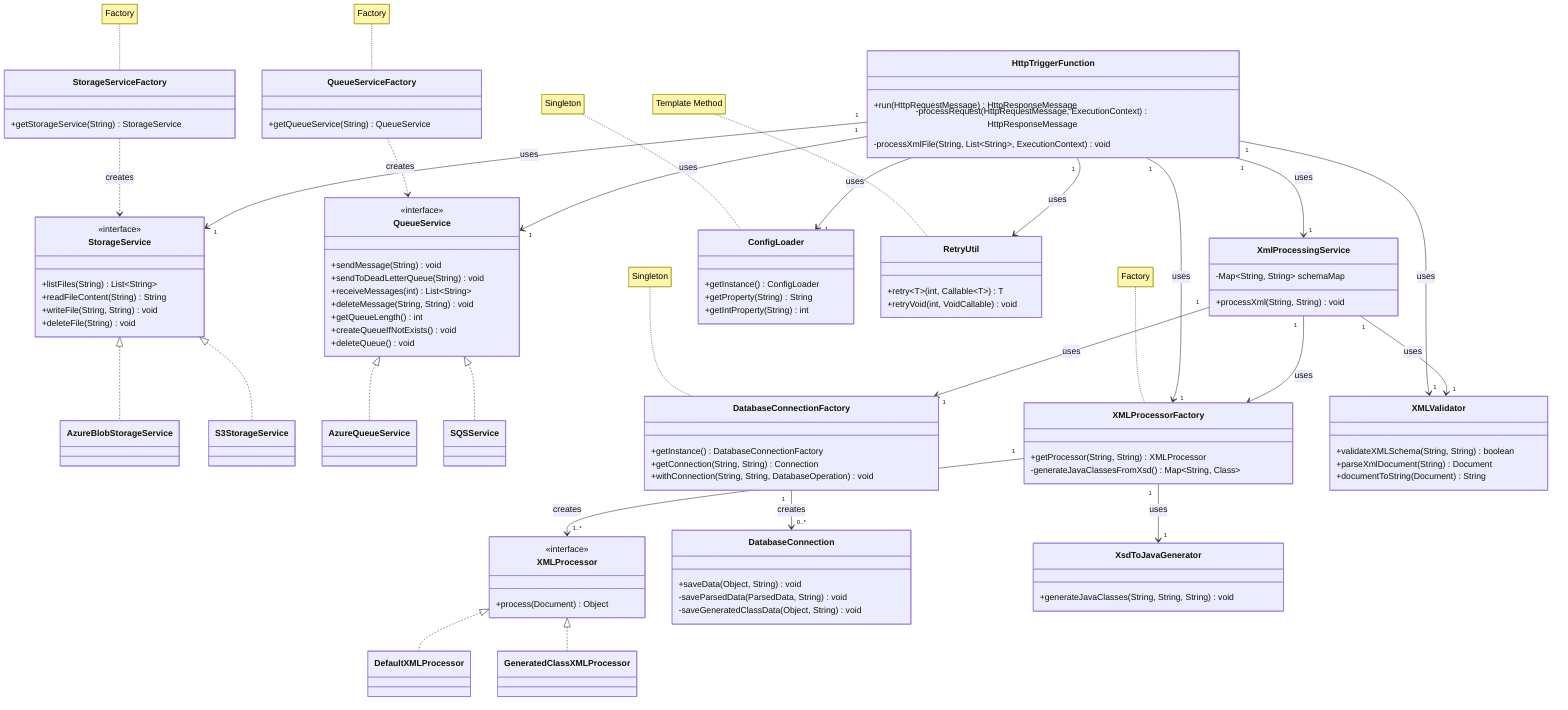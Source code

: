 classDiagram
%% Core Components
subgraph Core
HttpTriggerFunction "1" --> "1" XmlProcessingService : uses
class HttpTriggerFunction {
+run(HttpRequestMessage) HttpResponseMessage
-processRequest(HttpRequestMessage, ExecutionContext) HttpResponseMessage
-processXmlFile(String, List~String~, ExecutionContext) void
        }
class XmlProcessingService {
-Map~String, String~ schemaMap
+processXml(String, String) void
}
end

%% Interfaces and Implementations
subgraph Services
XMLProcessor <|.. DefaultXMLProcessor
XMLProcessor <|.. GeneratedClassXMLProcessor
StorageService <|.. AzureBlobStorageService
StorageService <|.. S3StorageService
QueueService <|.. AzureQueueService
QueueService <|.. SQSService

class XMLProcessor {
<<interface>>
+process(Document) Object
}
class StorageService {
<<interface>>
+listFiles(String) List~String~
+readFileContent(String) String
+writeFile(String, String) void
+deleteFile(String) void
}
class QueueService {
<<interface>>
+sendMessage(String) void
+sendToDeadLetterQueue(String) void
+receiveMessages(int) List~String~
+deleteMessage(String, String) void
+getQueueLength() int
+createQueueIfNotExists() void
+deleteQueue() void
}
end

%% Database
subgraph Database
DatabaseConnectionFactory "1" --> "0..*" DatabaseConnection : creates
class DatabaseConnectionFactory {
+getInstance() DatabaseConnectionFactory
+getConnection(String, String) Connection
+withConnection(String, String, DatabaseOperation) void
}
class DatabaseConnection {
+saveData(Object, String) void
-saveParsedData(ParsedData, String) void
-saveGeneratedClassData(Object, String) void
}
end

%% Factories
subgraph Factories
XMLProcessorFactory "1" --> "1..*" XMLProcessor : creates
StorageServiceFactory ..> StorageService : creates
QueueServiceFactory ..> QueueService : creates
class XMLProcessorFactory {
+getProcessor(String, String) XMLProcessor
-generateJavaClassesFromXsd() Map~String, Class~
        }
class StorageServiceFactory {
+getStorageService(String) StorageService
}
class QueueServiceFactory {
+getQueueService(String) QueueService
}
end

%% Utilities
subgraph Utilities
class ConfigLoader {
+getInstance() ConfigLoader
+getProperty(String) String
+getIntProperty(String) int
        }
class RetryUtil {
+retry~T~(int, Callable~T~) T
+retryVoid(int, VoidCallable) void
}
class XMLValidator {
+validateXMLSchema(String, String) boolean
+parseXmlDocument(String) Document
+documentToString(Document) String
}
class XsdToJavaGenerator {
+generateJavaClasses(String, String, String) void
}
end

%% Relationships between subgraphs
HttpTriggerFunction "1" --> "1" XMLProcessorFactory : uses
HttpTriggerFunction "1" --> "1" StorageService : uses
HttpTriggerFunction "1" --> "1" QueueService : uses
XmlProcessingService "1" --> "1" XMLProcessorFactory : uses
XmlProcessingService "1" --> "1" DatabaseConnectionFactory : uses
XMLProcessorFactory "1" --> "1" XsdToJavaGenerator : uses

HttpTriggerFunction "1" --> "1" ConfigLoader : uses
HttpTriggerFunction "1" --> "1" RetryUtil : uses
HttpTriggerFunction "1" --> "1" XMLValidator : uses
XmlProcessingService "1" --> "1" XMLValidator : uses

%% Design Patterns
note for ConfigLoader "Singleton"
note for DatabaseConnectionFactory "Singleton"
note for XMLProcessorFactory "Factory"
note for StorageServiceFactory "Factory"
note for QueueServiceFactory "Factory"
note for RetryUtil "Template Method"